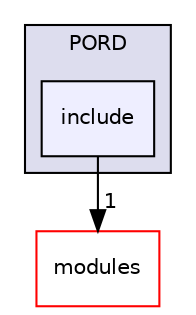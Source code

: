 digraph "data/Ipopt-3.12.8/ThirdParty/Mumps/MUMPS/PORD/include" {
  compound=true
  node [ fontsize="10", fontname="Helvetica"];
  edge [ labelfontsize="10", labelfontname="Helvetica"];
  subgraph clusterdir_6096eb83b6f83b95cd17f5050bdef6c1 {
    graph [ bgcolor="#ddddee", pencolor="black", label="PORD" fontname="Helvetica", fontsize="10", URL="dir_6096eb83b6f83b95cd17f5050bdef6c1.html"]
  dir_af4826a7ab7628216a708c0cbec128b8 [shape=box, label="include", style="filled", fillcolor="#eeeeff", pencolor="black", URL="dir_af4826a7ab7628216a708c0cbec128b8.html"];
  }
  dir_e05d7e2b1ecd646af5bb94391405f3b5 [shape=box label="modules" fillcolor="white" style="filled" color="red" URL="dir_e05d7e2b1ecd646af5bb94391405f3b5.html"];
  dir_af4826a7ab7628216a708c0cbec128b8->dir_e05d7e2b1ecd646af5bb94391405f3b5 [headlabel="1", labeldistance=1.5 headhref="dir_000029_000030.html"];
}

